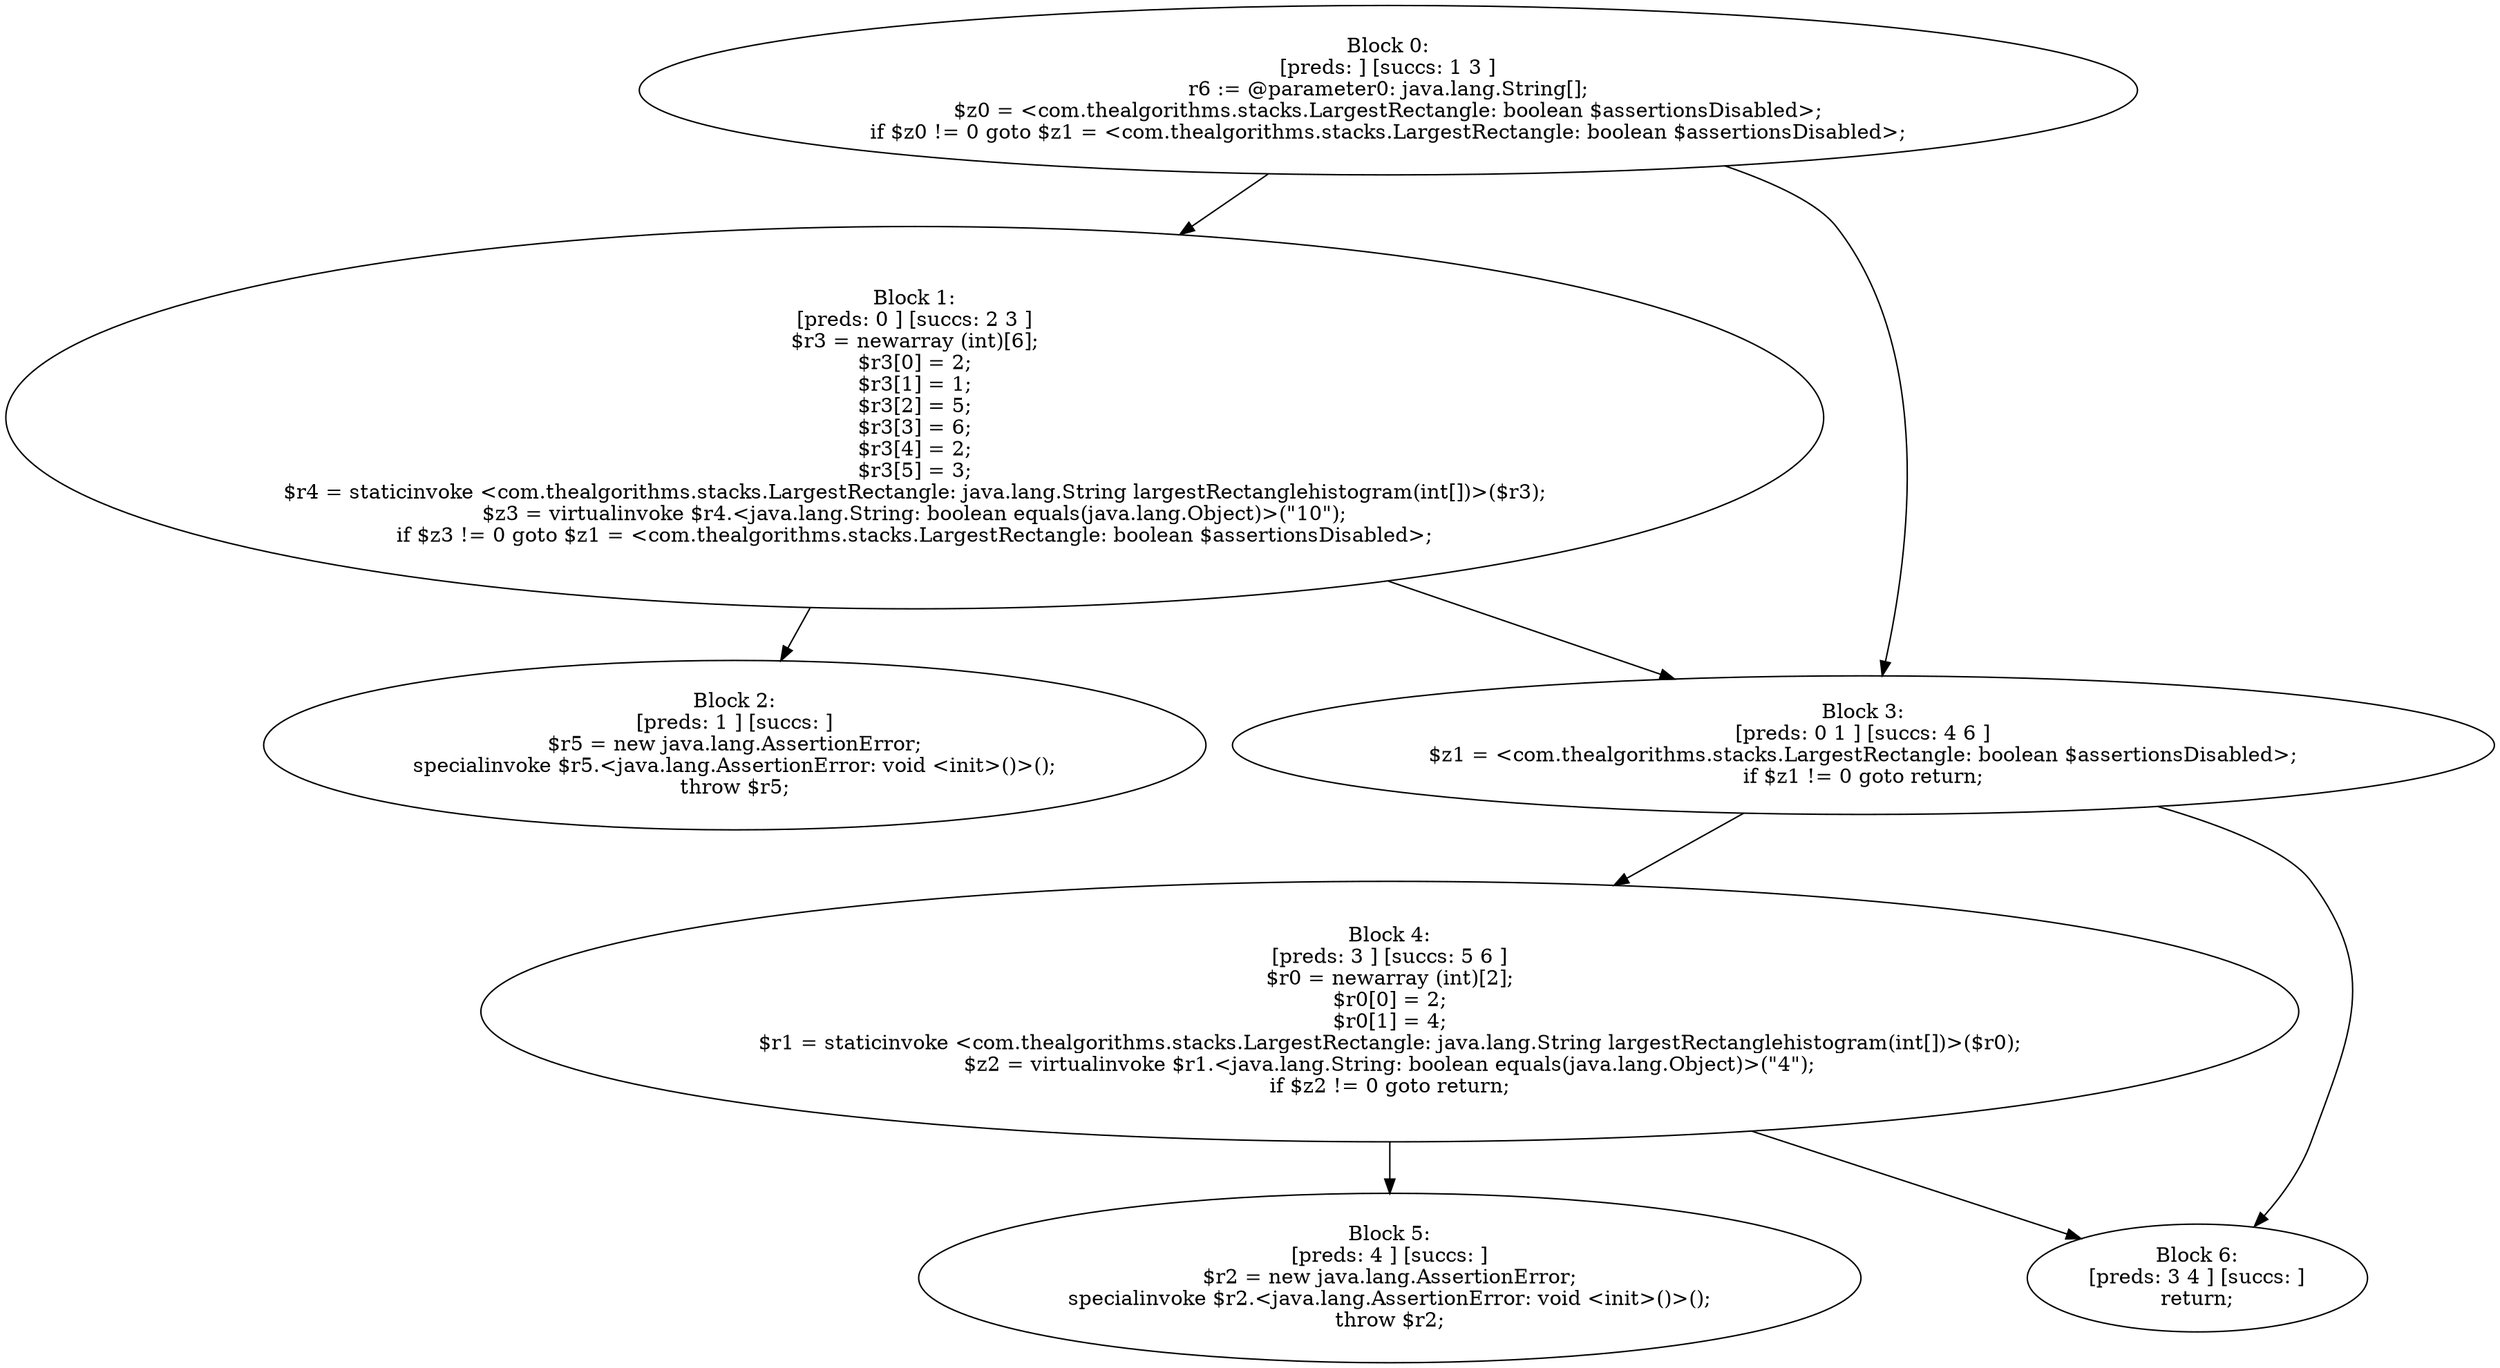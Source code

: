 digraph "unitGraph" {
    "Block 0:
[preds: ] [succs: 1 3 ]
r6 := @parameter0: java.lang.String[];
$z0 = <com.thealgorithms.stacks.LargestRectangle: boolean $assertionsDisabled>;
if $z0 != 0 goto $z1 = <com.thealgorithms.stacks.LargestRectangle: boolean $assertionsDisabled>;
"
    "Block 1:
[preds: 0 ] [succs: 2 3 ]
$r3 = newarray (int)[6];
$r3[0] = 2;
$r3[1] = 1;
$r3[2] = 5;
$r3[3] = 6;
$r3[4] = 2;
$r3[5] = 3;
$r4 = staticinvoke <com.thealgorithms.stacks.LargestRectangle: java.lang.String largestRectanglehistogram(int[])>($r3);
$z3 = virtualinvoke $r4.<java.lang.String: boolean equals(java.lang.Object)>(\"10\");
if $z3 != 0 goto $z1 = <com.thealgorithms.stacks.LargestRectangle: boolean $assertionsDisabled>;
"
    "Block 2:
[preds: 1 ] [succs: ]
$r5 = new java.lang.AssertionError;
specialinvoke $r5.<java.lang.AssertionError: void <init>()>();
throw $r5;
"
    "Block 3:
[preds: 0 1 ] [succs: 4 6 ]
$z1 = <com.thealgorithms.stacks.LargestRectangle: boolean $assertionsDisabled>;
if $z1 != 0 goto return;
"
    "Block 4:
[preds: 3 ] [succs: 5 6 ]
$r0 = newarray (int)[2];
$r0[0] = 2;
$r0[1] = 4;
$r1 = staticinvoke <com.thealgorithms.stacks.LargestRectangle: java.lang.String largestRectanglehistogram(int[])>($r0);
$z2 = virtualinvoke $r1.<java.lang.String: boolean equals(java.lang.Object)>(\"4\");
if $z2 != 0 goto return;
"
    "Block 5:
[preds: 4 ] [succs: ]
$r2 = new java.lang.AssertionError;
specialinvoke $r2.<java.lang.AssertionError: void <init>()>();
throw $r2;
"
    "Block 6:
[preds: 3 4 ] [succs: ]
return;
"
    "Block 0:
[preds: ] [succs: 1 3 ]
r6 := @parameter0: java.lang.String[];
$z0 = <com.thealgorithms.stacks.LargestRectangle: boolean $assertionsDisabled>;
if $z0 != 0 goto $z1 = <com.thealgorithms.stacks.LargestRectangle: boolean $assertionsDisabled>;
"->"Block 1:
[preds: 0 ] [succs: 2 3 ]
$r3 = newarray (int)[6];
$r3[0] = 2;
$r3[1] = 1;
$r3[2] = 5;
$r3[3] = 6;
$r3[4] = 2;
$r3[5] = 3;
$r4 = staticinvoke <com.thealgorithms.stacks.LargestRectangle: java.lang.String largestRectanglehistogram(int[])>($r3);
$z3 = virtualinvoke $r4.<java.lang.String: boolean equals(java.lang.Object)>(\"10\");
if $z3 != 0 goto $z1 = <com.thealgorithms.stacks.LargestRectangle: boolean $assertionsDisabled>;
";
    "Block 0:
[preds: ] [succs: 1 3 ]
r6 := @parameter0: java.lang.String[];
$z0 = <com.thealgorithms.stacks.LargestRectangle: boolean $assertionsDisabled>;
if $z0 != 0 goto $z1 = <com.thealgorithms.stacks.LargestRectangle: boolean $assertionsDisabled>;
"->"Block 3:
[preds: 0 1 ] [succs: 4 6 ]
$z1 = <com.thealgorithms.stacks.LargestRectangle: boolean $assertionsDisabled>;
if $z1 != 0 goto return;
";
    "Block 1:
[preds: 0 ] [succs: 2 3 ]
$r3 = newarray (int)[6];
$r3[0] = 2;
$r3[1] = 1;
$r3[2] = 5;
$r3[3] = 6;
$r3[4] = 2;
$r3[5] = 3;
$r4 = staticinvoke <com.thealgorithms.stacks.LargestRectangle: java.lang.String largestRectanglehistogram(int[])>($r3);
$z3 = virtualinvoke $r4.<java.lang.String: boolean equals(java.lang.Object)>(\"10\");
if $z3 != 0 goto $z1 = <com.thealgorithms.stacks.LargestRectangle: boolean $assertionsDisabled>;
"->"Block 2:
[preds: 1 ] [succs: ]
$r5 = new java.lang.AssertionError;
specialinvoke $r5.<java.lang.AssertionError: void <init>()>();
throw $r5;
";
    "Block 1:
[preds: 0 ] [succs: 2 3 ]
$r3 = newarray (int)[6];
$r3[0] = 2;
$r3[1] = 1;
$r3[2] = 5;
$r3[3] = 6;
$r3[4] = 2;
$r3[5] = 3;
$r4 = staticinvoke <com.thealgorithms.stacks.LargestRectangle: java.lang.String largestRectanglehistogram(int[])>($r3);
$z3 = virtualinvoke $r4.<java.lang.String: boolean equals(java.lang.Object)>(\"10\");
if $z3 != 0 goto $z1 = <com.thealgorithms.stacks.LargestRectangle: boolean $assertionsDisabled>;
"->"Block 3:
[preds: 0 1 ] [succs: 4 6 ]
$z1 = <com.thealgorithms.stacks.LargestRectangle: boolean $assertionsDisabled>;
if $z1 != 0 goto return;
";
    "Block 3:
[preds: 0 1 ] [succs: 4 6 ]
$z1 = <com.thealgorithms.stacks.LargestRectangle: boolean $assertionsDisabled>;
if $z1 != 0 goto return;
"->"Block 4:
[preds: 3 ] [succs: 5 6 ]
$r0 = newarray (int)[2];
$r0[0] = 2;
$r0[1] = 4;
$r1 = staticinvoke <com.thealgorithms.stacks.LargestRectangle: java.lang.String largestRectanglehistogram(int[])>($r0);
$z2 = virtualinvoke $r1.<java.lang.String: boolean equals(java.lang.Object)>(\"4\");
if $z2 != 0 goto return;
";
    "Block 3:
[preds: 0 1 ] [succs: 4 6 ]
$z1 = <com.thealgorithms.stacks.LargestRectangle: boolean $assertionsDisabled>;
if $z1 != 0 goto return;
"->"Block 6:
[preds: 3 4 ] [succs: ]
return;
";
    "Block 4:
[preds: 3 ] [succs: 5 6 ]
$r0 = newarray (int)[2];
$r0[0] = 2;
$r0[1] = 4;
$r1 = staticinvoke <com.thealgorithms.stacks.LargestRectangle: java.lang.String largestRectanglehistogram(int[])>($r0);
$z2 = virtualinvoke $r1.<java.lang.String: boolean equals(java.lang.Object)>(\"4\");
if $z2 != 0 goto return;
"->"Block 5:
[preds: 4 ] [succs: ]
$r2 = new java.lang.AssertionError;
specialinvoke $r2.<java.lang.AssertionError: void <init>()>();
throw $r2;
";
    "Block 4:
[preds: 3 ] [succs: 5 6 ]
$r0 = newarray (int)[2];
$r0[0] = 2;
$r0[1] = 4;
$r1 = staticinvoke <com.thealgorithms.stacks.LargestRectangle: java.lang.String largestRectanglehistogram(int[])>($r0);
$z2 = virtualinvoke $r1.<java.lang.String: boolean equals(java.lang.Object)>(\"4\");
if $z2 != 0 goto return;
"->"Block 6:
[preds: 3 4 ] [succs: ]
return;
";
}
